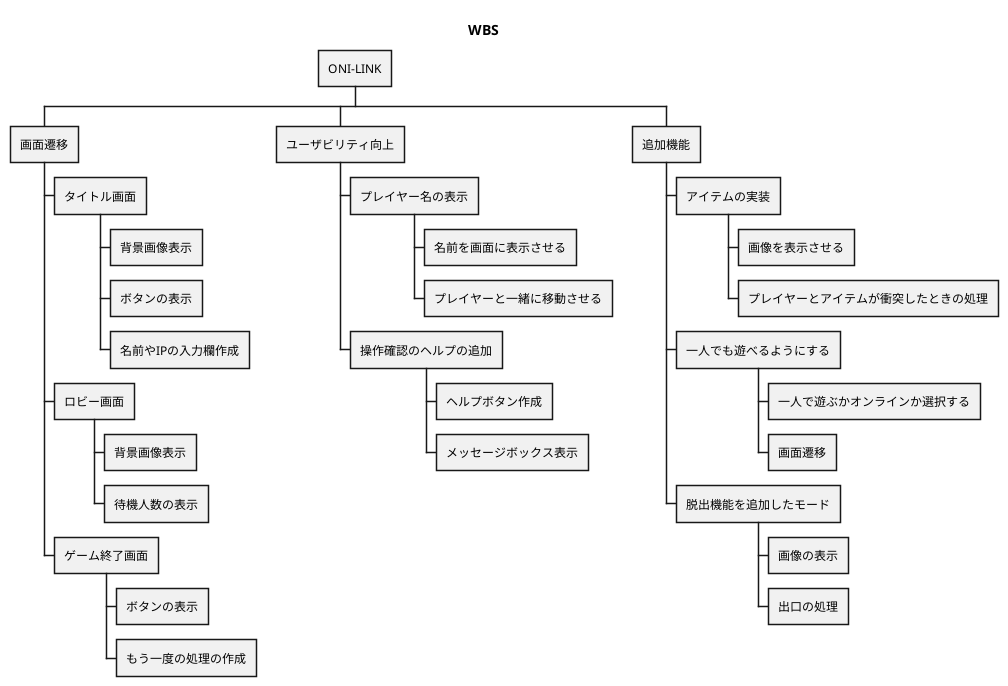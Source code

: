 @startwbs ONI-LINK
title
WBS
endtitle
* ONI-LINK
** 画面遷移
*** タイトル画面
**** 背景画像表示
**** ボタンの表示
**** 名前やIPの入力欄作成
*** ロビー画面
**** 背景画像表示
**** 待機人数の表示
*** ゲーム終了画面
**** ボタンの表示
**** もう一度の処理の作成
** ユーザビリティ向上
*** プレイヤー名の表示
**** 名前を画面に表示させる
**** プレイヤーと一緒に移動させる
*** 操作確認のヘルプの追加
**** ヘルプボタン作成
**** メッセージボックス表示
** 追加機能
*** アイテムの実装
**** 画像を表示させる
**** プレイヤーとアイテムが衝突したときの処理
*** 一人でも遊べるようにする
**** 一人で遊ぶかオンラインか選択する
**** 画面遷移
*** 脱出機能を追加したモード
**** 画像の表示
**** 出口の処理
@endwbs